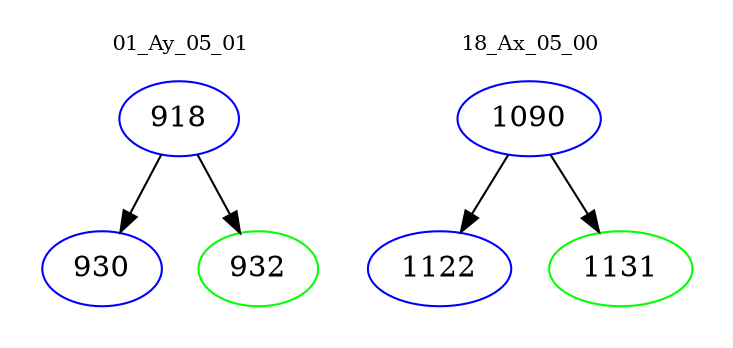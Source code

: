 digraph{
subgraph cluster_0 {
color = white
label = "01_Ay_05_01";
fontsize=10;
T0_918 [label="918", color="blue"]
T0_918 -> T0_930 [color="black"]
T0_930 [label="930", color="blue"]
T0_918 -> T0_932 [color="black"]
T0_932 [label="932", color="green"]
}
subgraph cluster_1 {
color = white
label = "18_Ax_05_00";
fontsize=10;
T1_1090 [label="1090", color="blue"]
T1_1090 -> T1_1122 [color="black"]
T1_1122 [label="1122", color="blue"]
T1_1090 -> T1_1131 [color="black"]
T1_1131 [label="1131", color="green"]
}
}
